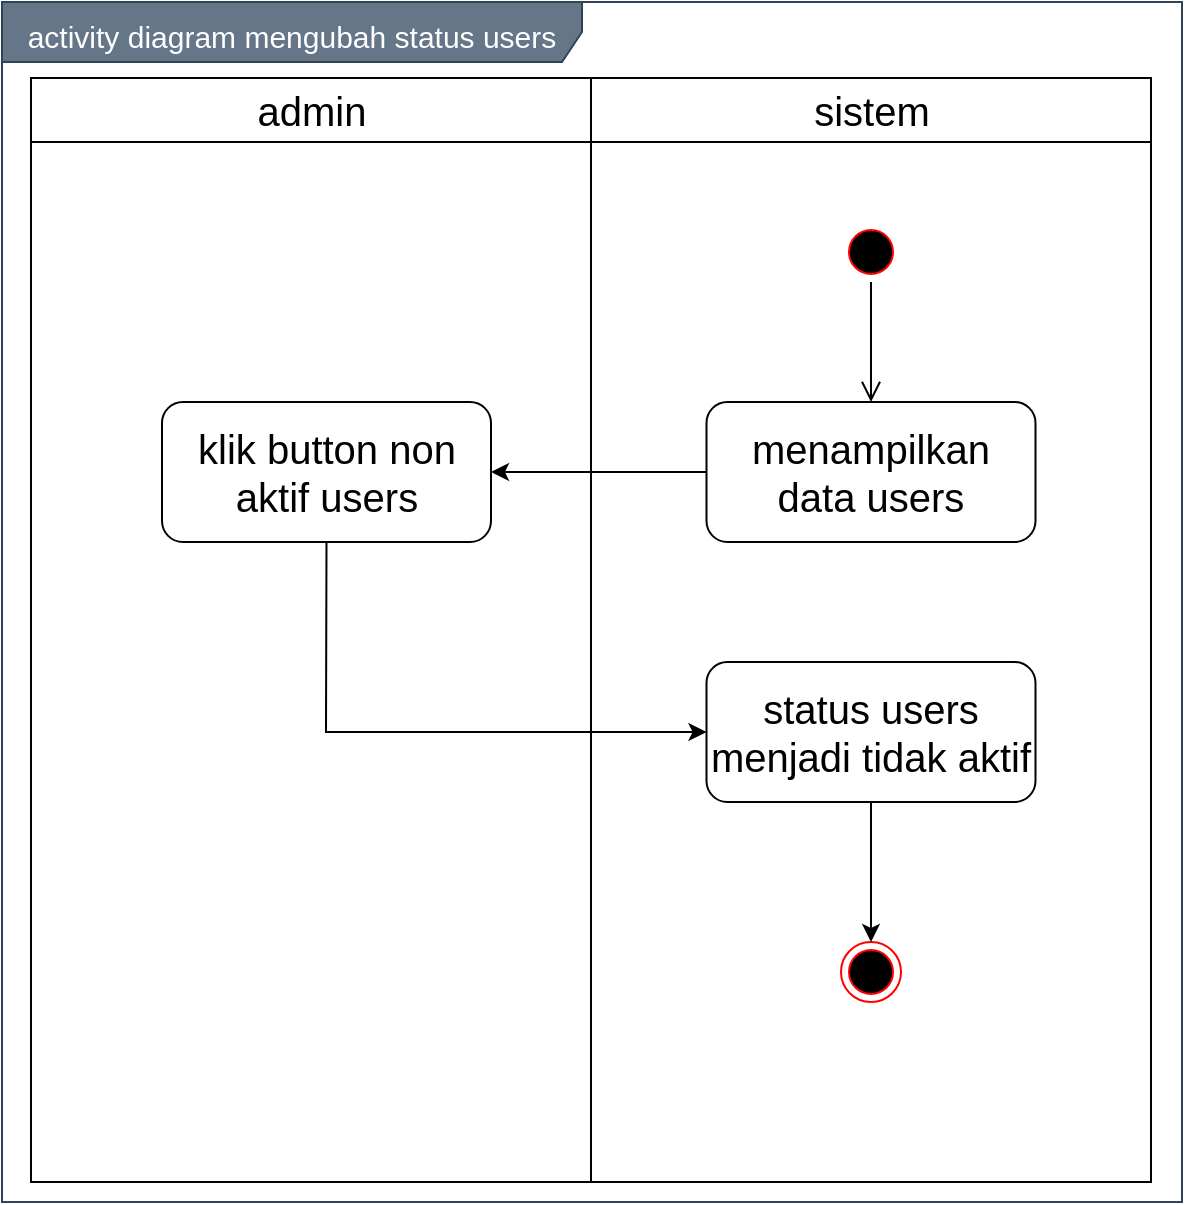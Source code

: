 <mxfile version="14.9.6" type="device"><diagram id="kGeVeJDR4hhuUyc8XEut" name="Page-1"><mxGraphModel dx="1019" dy="555" grid="1" gridSize="10" guides="1" tooltips="1" connect="1" arrows="1" fold="1" page="1" pageScale="1" pageWidth="850" pageHeight="1100" math="0" shadow="0"><root><mxCell id="0"/><mxCell id="1" parent="0"/><mxCell id="nVMyJ_pyX1zu1aDMeJbV-1" value="&lt;font style=&quot;font-size: 15px&quot;&gt;activity diagram mengubah status users&lt;/font&gt;" style="shape=umlFrame;whiteSpace=wrap;html=1;fontSize=20;align=center;width=290;height=30;fillColor=#647687;strokeColor=#314354;fontColor=#ffffff;" vertex="1" parent="1"><mxGeometry x="150" y="90" width="590" height="600" as="geometry"/></mxCell><mxCell id="nVMyJ_pyX1zu1aDMeJbV-2" value="admin" style="swimlane;whiteSpace=wrap;fontSize=20;fontStyle=0;startSize=32;" vertex="1" parent="1"><mxGeometry x="164.5" y="128" width="280" height="552" as="geometry"/></mxCell><mxCell id="nVMyJ_pyX1zu1aDMeJbV-4" value="sistem" style="swimlane;whiteSpace=wrap;fontSize=20;fontStyle=0;startSize=32;" vertex="1" parent="1"><mxGeometry x="444.5" y="128" width="280" height="552" as="geometry"/></mxCell><mxCell id="nVMyJ_pyX1zu1aDMeJbV-19" value="status users menjadi tidak aktif" style="rounded=1;whiteSpace=wrap;html=1;fontSize=20;align=center;" vertex="1" parent="nVMyJ_pyX1zu1aDMeJbV-4"><mxGeometry x="57.75" y="292" width="164.5" height="70" as="geometry"/></mxCell><mxCell id="nVMyJ_pyX1zu1aDMeJbV-15" value="" style="ellipse;html=1;shape=startState;fillColor=#000000;strokeColor=#ff0000;" vertex="1" parent="1"><mxGeometry x="569.5" y="200" width="30" height="30" as="geometry"/></mxCell><mxCell id="nVMyJ_pyX1zu1aDMeJbV-16" value="menampilkan data users" style="rounded=1;whiteSpace=wrap;html=1;fontSize=20;align=center;" vertex="1" parent="1"><mxGeometry x="502.25" y="290" width="164.5" height="70" as="geometry"/></mxCell><mxCell id="nVMyJ_pyX1zu1aDMeJbV-17" value="" style="edgeStyle=orthogonalEdgeStyle;html=1;verticalAlign=bottom;endArrow=open;endSize=8;entryX=0.5;entryY=0;entryDx=0;entryDy=0;" edge="1" parent="1" source="nVMyJ_pyX1zu1aDMeJbV-15" target="nVMyJ_pyX1zu1aDMeJbV-16"><mxGeometry relative="1" as="geometry"><mxPoint x="584.5" y="290" as="targetPoint"/></mxGeometry></mxCell><mxCell id="nVMyJ_pyX1zu1aDMeJbV-18" value="klik button non aktif users" style="rounded=1;whiteSpace=wrap;html=1;fontSize=20;align=center;" vertex="1" parent="1"><mxGeometry x="230" y="290" width="164.5" height="70" as="geometry"/></mxCell><mxCell id="nVMyJ_pyX1zu1aDMeJbV-21" value="" style="ellipse;html=1;shape=endState;fillColor=#000000;strokeColor=#ff0000;" vertex="1" parent="1"><mxGeometry x="569.5" y="560" width="30" height="30" as="geometry"/></mxCell><mxCell id="nVMyJ_pyX1zu1aDMeJbV-22" value="" style="endArrow=classic;html=1;entryX=1;entryY=0.5;entryDx=0;entryDy=0;exitX=0;exitY=0.5;exitDx=0;exitDy=0;" edge="1" parent="1" source="nVMyJ_pyX1zu1aDMeJbV-16" target="nVMyJ_pyX1zu1aDMeJbV-18"><mxGeometry width="50" height="50" relative="1" as="geometry"><mxPoint x="400" y="420" as="sourcePoint"/><mxPoint x="450" y="370" as="targetPoint"/></mxGeometry></mxCell><mxCell id="nVMyJ_pyX1zu1aDMeJbV-23" value="" style="endArrow=classic;html=1;entryX=0;entryY=0.5;entryDx=0;entryDy=0;exitX=0.5;exitY=1;exitDx=0;exitDy=0;rounded=0;" edge="1" parent="1" source="nVMyJ_pyX1zu1aDMeJbV-18" target="nVMyJ_pyX1zu1aDMeJbV-19"><mxGeometry width="50" height="50" relative="1" as="geometry"><mxPoint x="512.25" y="335" as="sourcePoint"/><mxPoint x="404.5" y="335" as="targetPoint"/><Array as="points"><mxPoint x="312" y="455"/></Array></mxGeometry></mxCell><mxCell id="nVMyJ_pyX1zu1aDMeJbV-24" value="" style="endArrow=classic;html=1;entryX=0.5;entryY=0;entryDx=0;entryDy=0;exitX=0.5;exitY=1;exitDx=0;exitDy=0;" edge="1" parent="1" source="nVMyJ_pyX1zu1aDMeJbV-19" target="nVMyJ_pyX1zu1aDMeJbV-21"><mxGeometry width="50" height="50" relative="1" as="geometry"><mxPoint x="522.25" y="345" as="sourcePoint"/><mxPoint x="414.5" y="345" as="targetPoint"/></mxGeometry></mxCell></root></mxGraphModel></diagram></mxfile>